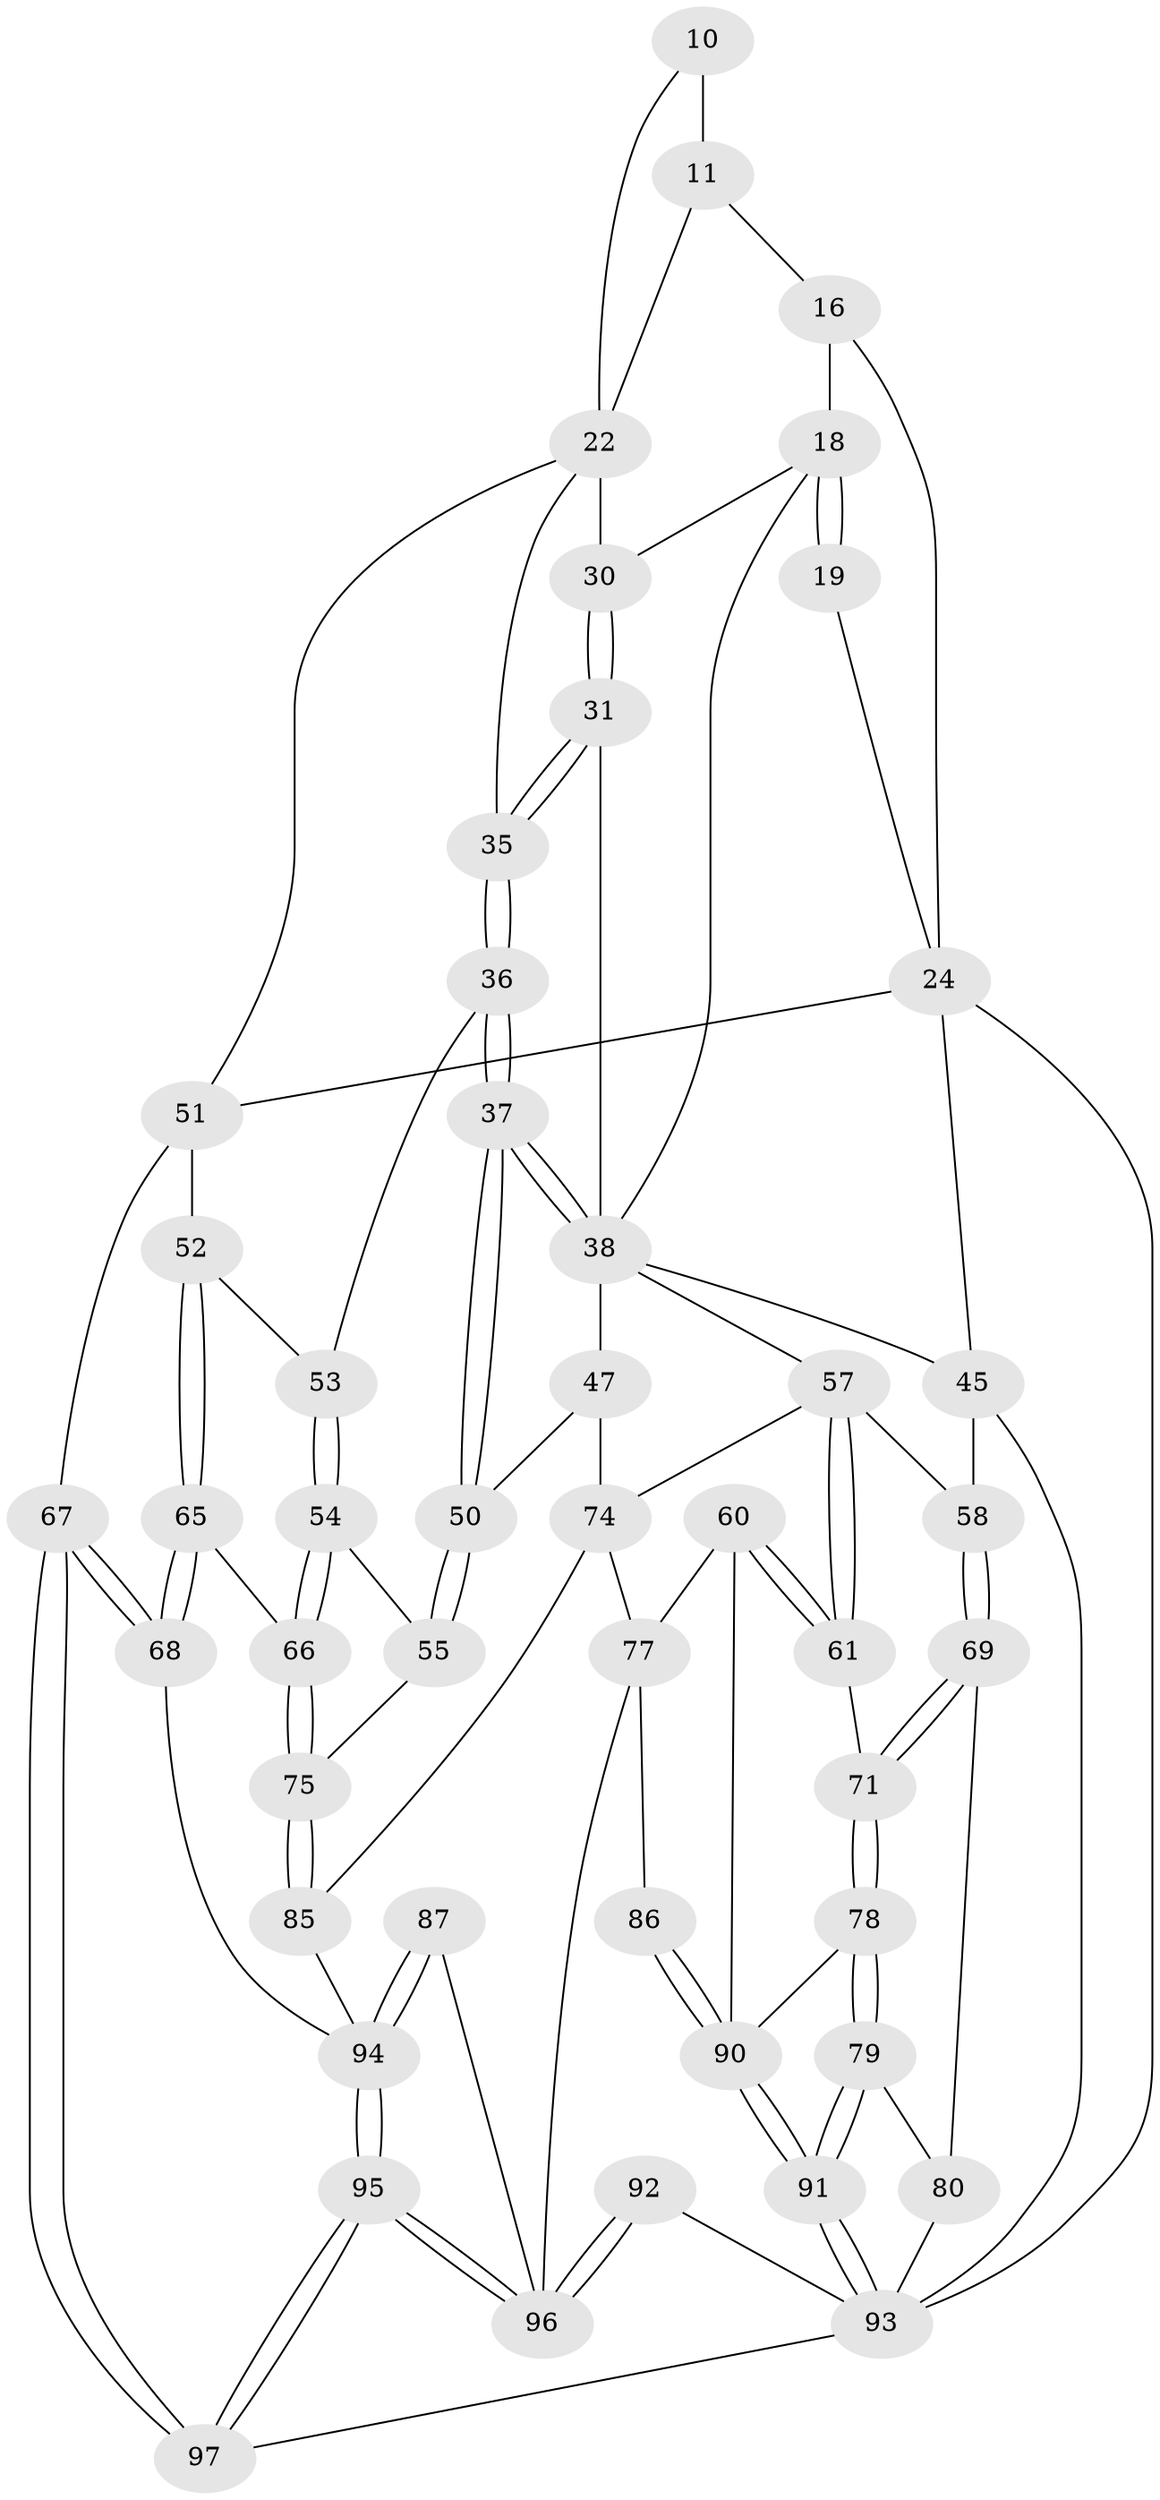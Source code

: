 // original degree distribution, {3: 0.020618556701030927, 5: 0.5773195876288659, 6: 0.18556701030927836, 4: 0.21649484536082475}
// Generated by graph-tools (version 1.1) at 2025/01/03/09/25 05:01:28]
// undirected, 48 vertices, 110 edges
graph export_dot {
graph [start="1"]
  node [color=gray90,style=filled];
  10 [pos="+0.831666658474901+0.09031083690345507"];
  11 [pos="+0.661901222179249+0.08809409646252063",super="+7"];
  16 [pos="+0.18202394741646918+0.06953899939795385",super="+4+5"];
  18 [pos="+0.37783685521936067+0.25647550766301813",super="+14+17"];
  19 [pos="+0.2990773876602674+0.14537125833500866"];
  22 [pos="+0.7304834247282418+0.21725039760301684",super="+21+12"];
  24 [pos="+0.05521109676934214+0.14344375268013212",super="+3+23"];
  30 [pos="+0.6012358912500292+0.2505773821554557",super="+13"];
  31 [pos="+0.5961865908545375+0.29253208803933317"];
  35 [pos="+0.7311981764906891+0.4071967562744678"];
  36 [pos="+0.7298042505383142+0.40918013573371875"];
  37 [pos="+0.6998494803877247+0.43853502229761626"];
  38 [pos="+0.547902322980843+0.4327072287616861",super="+33"];
  45 [pos="+0+0.4931300847738828",super="+34+29+28"];
  47 [pos="+0.5186273207776207+0.5736826968597138",super="+42"];
  50 [pos="+0.678766040392317+0.56222076927475"];
  51 [pos="+1+0.3154061029063704",super="+8"];
  52 [pos="+0.8612956038225907+0.5640118034457"];
  53 [pos="+0.7971122210823299+0.5268593537421372"];
  54 [pos="+0.7434666660307567+0.6134571546271881"];
  55 [pos="+0.6873408695684324+0.5786585969763792"];
  57 [pos="+0.17801843878585746+0.5317022276765012",super="+46"];
  58 [pos="+0.0742512583471112+0.5431957549914883",super="+44+43"];
  60 [pos="+0.25236325433513856+0.6902435736066375"];
  61 [pos="+0.18318459899143869+0.6342460502442067"];
  65 [pos="+0.8330410289741428+0.6576957692823658"];
  66 [pos="+0.7991045888171832+0.6612698059472916"];
  67 [pos="+1+0.7194315836314669",super="+56"];
  68 [pos="+0.9510131898899835+0.7254001814702242"];
  69 [pos="+0.07294253609843647+0.6555715498801445"];
  71 [pos="+0.11125796820319055+0.673724354983071"];
  74 [pos="+0.5210124591258444+0.7280910614329984",super="+48+49"];
  75 [pos="+0.7579432160386559+0.7177750312572321",super="+72"];
  77 [pos="+0.4131391426525353+0.8053346388090455",super="+59+76"];
  78 [pos="+0.15283040306172282+0.8122584932964471"];
  79 [pos="+0.14564933903890936+0.8213056640301908"];
  80 [pos="+0+0.7979416071858498",super="+70"];
  85 [pos="+0.720544793652163+0.7801591842179766",super="+73"];
  86 [pos="+0.39659045575273316+0.8105718460020556"];
  87 [pos="+0.6423787149392045+0.8762824300631854"];
  90 [pos="+0.3343889370743877+0.8986926860432496",super="+82+81"];
  91 [pos="+0.2004090767354295+1"];
  92 [pos="+0.4513781955743714+1"];
  93 [pos="+0.19926092357231237+1",super="+64+62"];
  94 [pos="+0.8454245007129096+1",super="+83+84"];
  95 [pos="+0.94095575755402+1"];
  96 [pos="+0.8996351274609053+1",super="+88+89"];
  97 [pos="+1+1"];
  10 -- 11 [weight=2];
  10 -- 22;
  11 -- 16;
  11 -- 22;
  16 -- 18 [weight=2];
  16 -- 24 [weight=2];
  18 -- 19 [weight=2];
  18 -- 19;
  18 -- 30;
  18 -- 38;
  19 -- 24;
  22 -- 30 [weight=2];
  22 -- 35;
  22 -- 51;
  24 -- 45 [weight=3];
  24 -- 51;
  24 -- 93;
  30 -- 31;
  30 -- 31;
  31 -- 35;
  31 -- 35;
  31 -- 38;
  35 -- 36;
  35 -- 36;
  36 -- 37;
  36 -- 37;
  36 -- 53;
  37 -- 38;
  37 -- 38;
  37 -- 50;
  37 -- 50;
  38 -- 57;
  38 -- 45;
  38 -- 47 [weight=2];
  45 -- 58 [weight=2];
  45 -- 93;
  47 -- 50;
  47 -- 74 [weight=2];
  50 -- 55;
  50 -- 55;
  51 -- 52;
  51 -- 67 [weight=2];
  52 -- 53;
  52 -- 65;
  52 -- 65;
  53 -- 54;
  53 -- 54;
  54 -- 55;
  54 -- 66;
  54 -- 66;
  55 -- 75;
  57 -- 58 [weight=2];
  57 -- 61;
  57 -- 61;
  57 -- 74;
  58 -- 69;
  58 -- 69;
  60 -- 61;
  60 -- 61;
  60 -- 77;
  60 -- 90;
  61 -- 71;
  65 -- 66;
  65 -- 68;
  65 -- 68;
  66 -- 75;
  66 -- 75;
  67 -- 68;
  67 -- 68;
  67 -- 97 [weight=2];
  67 -- 97;
  68 -- 94;
  69 -- 71;
  69 -- 71;
  69 -- 80;
  71 -- 78;
  71 -- 78;
  74 -- 85;
  74 -- 77 [weight=2];
  75 -- 85 [weight=2];
  75 -- 85;
  77 -- 86;
  77 -- 96;
  78 -- 79;
  78 -- 79;
  78 -- 90;
  79 -- 80;
  79 -- 91;
  79 -- 91;
  80 -- 93 [weight=2];
  85 -- 94;
  86 -- 90 [weight=2];
  86 -- 90;
  87 -- 94 [weight=2];
  87 -- 94;
  87 -- 96;
  90 -- 91;
  90 -- 91;
  91 -- 93;
  91 -- 93;
  92 -- 93;
  92 -- 96 [weight=2];
  92 -- 96;
  93 -- 97;
  94 -- 95;
  94 -- 95;
  95 -- 96;
  95 -- 96;
  95 -- 97;
  95 -- 97;
}
